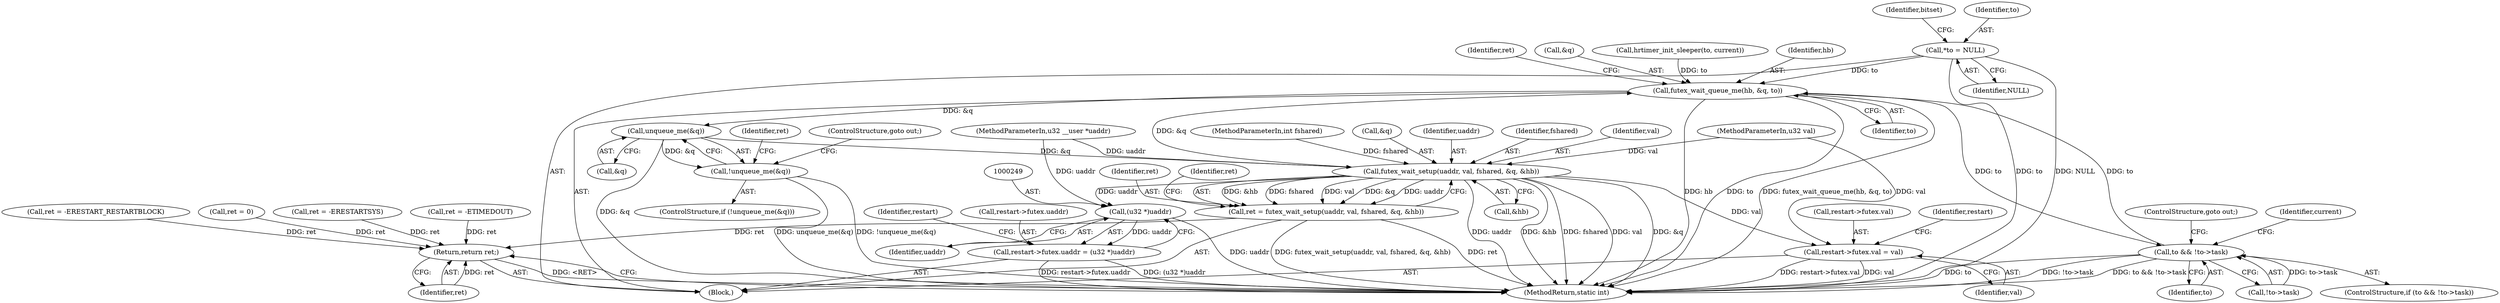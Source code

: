 digraph "0_linux_7ada876a8703f23befbb20a7465a702ee39b1704@pointer" {
"1000115" [label="(Call,*to = NULL)"];
"1000192" [label="(Call,futex_wait_queue_me(hb, &q, to))"];
"1000202" [label="(Call,unqueue_me(&q))"];
"1000181" [label="(Call,futex_wait_setup(uaddr, val, fshared, &q, &hb))"];
"1000179" [label="(Call,ret = futex_wait_setup(uaddr, val, fshared, &q, &hb))"];
"1000317" [label="(Return,return ret;)"];
"1000248" [label="(Call,(u32 *)uaddr)"];
"1000242" [label="(Call,restart->futex.uaddr = (u32 *)uaddr)"];
"1000251" [label="(Call,restart->futex.val = val)"];
"1000201" [label="(Call,!unqueue_me(&q))"];
"1000211" [label="(Call,to && !to->task)"];
"1000182" [label="(Identifier,uaddr)"];
"1000197" [label="(Call,ret = 0)"];
"1000242" [label="(Call,restart->futex.uaddr = (u32 *)uaddr)"];
"1000198" [label="(Identifier,ret)"];
"1000250" [label="(Identifier,uaddr)"];
"1000196" [label="(Identifier,to)"];
"1000243" [label="(Call,restart->futex.uaddr)"];
"1000319" [label="(MethodReturn,static int)"];
"1000221" [label="(Identifier,current)"];
"1000257" [label="(Identifier,val)"];
"1000223" [label="(Call,ret = -ERESTARTSYS)"];
"1000194" [label="(Call,&q)"];
"1000252" [label="(Call,restart->futex.val)"];
"1000212" [label="(Identifier,to)"];
"1000180" [label="(Identifier,ret)"];
"1000206" [label="(Call,ret = -ETIMEDOUT)"];
"1000205" [label="(ControlStructure,goto out;)"];
"1000117" [label="(Identifier,NULL)"];
"1000248" [label="(Call,(u32 *)uaddr)"];
"1000213" [label="(Call,!to->task)"];
"1000210" [label="(ControlStructure,if (to && !to->task))"];
"1000165" [label="(Call,hrtimer_init_sleeper(to, current))"];
"1000251" [label="(Call,restart->futex.val = val)"];
"1000184" [label="(Identifier,fshared)"];
"1000190" [label="(Identifier,ret)"];
"1000108" [label="(MethodParameterIn,u32 val)"];
"1000203" [label="(Call,&q)"];
"1000200" [label="(ControlStructure,if (!unqueue_me(&q)))"];
"1000299" [label="(Call,ret = -ERESTART_RESTARTBLOCK)"];
"1000211" [label="(Call,to && !to->task)"];
"1000124" [label="(Identifier,bitset)"];
"1000183" [label="(Identifier,val)"];
"1000217" [label="(ControlStructure,goto out;)"];
"1000207" [label="(Identifier,ret)"];
"1000107" [label="(MethodParameterIn,int fshared)"];
"1000187" [label="(Call,&hb)"];
"1000112" [label="(Block,)"];
"1000106" [label="(MethodParameterIn,u32 __user *uaddr)"];
"1000202" [label="(Call,unqueue_me(&q))"];
"1000116" [label="(Identifier,to)"];
"1000115" [label="(Call,*to = NULL)"];
"1000201" [label="(Call,!unqueue_me(&q))"];
"1000179" [label="(Call,ret = futex_wait_setup(uaddr, val, fshared, &q, &hb))"];
"1000192" [label="(Call,futex_wait_queue_me(hb, &q, to))"];
"1000261" [label="(Identifier,restart)"];
"1000317" [label="(Return,return ret;)"];
"1000185" [label="(Call,&q)"];
"1000193" [label="(Identifier,hb)"];
"1000181" [label="(Call,futex_wait_setup(uaddr, val, fshared, &q, &hb))"];
"1000318" [label="(Identifier,ret)"];
"1000254" [label="(Identifier,restart)"];
"1000115" -> "1000112"  [label="AST: "];
"1000115" -> "1000117"  [label="CFG: "];
"1000116" -> "1000115"  [label="AST: "];
"1000117" -> "1000115"  [label="AST: "];
"1000124" -> "1000115"  [label="CFG: "];
"1000115" -> "1000319"  [label="DDG: NULL"];
"1000115" -> "1000319"  [label="DDG: to"];
"1000115" -> "1000192"  [label="DDG: to"];
"1000192" -> "1000112"  [label="AST: "];
"1000192" -> "1000196"  [label="CFG: "];
"1000193" -> "1000192"  [label="AST: "];
"1000194" -> "1000192"  [label="AST: "];
"1000196" -> "1000192"  [label="AST: "];
"1000198" -> "1000192"  [label="CFG: "];
"1000192" -> "1000319"  [label="DDG: hb"];
"1000192" -> "1000319"  [label="DDG: to"];
"1000192" -> "1000319"  [label="DDG: futex_wait_queue_me(hb, &q, to)"];
"1000181" -> "1000192"  [label="DDG: &q"];
"1000165" -> "1000192"  [label="DDG: to"];
"1000211" -> "1000192"  [label="DDG: to"];
"1000192" -> "1000202"  [label="DDG: &q"];
"1000192" -> "1000211"  [label="DDG: to"];
"1000202" -> "1000201"  [label="AST: "];
"1000202" -> "1000203"  [label="CFG: "];
"1000203" -> "1000202"  [label="AST: "];
"1000201" -> "1000202"  [label="CFG: "];
"1000202" -> "1000319"  [label="DDG: &q"];
"1000202" -> "1000181"  [label="DDG: &q"];
"1000202" -> "1000201"  [label="DDG: &q"];
"1000181" -> "1000179"  [label="AST: "];
"1000181" -> "1000187"  [label="CFG: "];
"1000182" -> "1000181"  [label="AST: "];
"1000183" -> "1000181"  [label="AST: "];
"1000184" -> "1000181"  [label="AST: "];
"1000185" -> "1000181"  [label="AST: "];
"1000187" -> "1000181"  [label="AST: "];
"1000179" -> "1000181"  [label="CFG: "];
"1000181" -> "1000319"  [label="DDG: &q"];
"1000181" -> "1000319"  [label="DDG: uaddr"];
"1000181" -> "1000319"  [label="DDG: &hb"];
"1000181" -> "1000319"  [label="DDG: fshared"];
"1000181" -> "1000319"  [label="DDG: val"];
"1000181" -> "1000179"  [label="DDG: &hb"];
"1000181" -> "1000179"  [label="DDG: fshared"];
"1000181" -> "1000179"  [label="DDG: val"];
"1000181" -> "1000179"  [label="DDG: &q"];
"1000181" -> "1000179"  [label="DDG: uaddr"];
"1000106" -> "1000181"  [label="DDG: uaddr"];
"1000108" -> "1000181"  [label="DDG: val"];
"1000107" -> "1000181"  [label="DDG: fshared"];
"1000181" -> "1000248"  [label="DDG: uaddr"];
"1000181" -> "1000251"  [label="DDG: val"];
"1000179" -> "1000112"  [label="AST: "];
"1000180" -> "1000179"  [label="AST: "];
"1000190" -> "1000179"  [label="CFG: "];
"1000179" -> "1000319"  [label="DDG: futex_wait_setup(uaddr, val, fshared, &q, &hb)"];
"1000179" -> "1000319"  [label="DDG: ret"];
"1000179" -> "1000317"  [label="DDG: ret"];
"1000317" -> "1000112"  [label="AST: "];
"1000317" -> "1000318"  [label="CFG: "];
"1000318" -> "1000317"  [label="AST: "];
"1000319" -> "1000317"  [label="CFG: "];
"1000317" -> "1000319"  [label="DDG: <RET>"];
"1000318" -> "1000317"  [label="DDG: ret"];
"1000206" -> "1000317"  [label="DDG: ret"];
"1000299" -> "1000317"  [label="DDG: ret"];
"1000223" -> "1000317"  [label="DDG: ret"];
"1000197" -> "1000317"  [label="DDG: ret"];
"1000248" -> "1000242"  [label="AST: "];
"1000248" -> "1000250"  [label="CFG: "];
"1000249" -> "1000248"  [label="AST: "];
"1000250" -> "1000248"  [label="AST: "];
"1000242" -> "1000248"  [label="CFG: "];
"1000248" -> "1000319"  [label="DDG: uaddr"];
"1000248" -> "1000242"  [label="DDG: uaddr"];
"1000106" -> "1000248"  [label="DDG: uaddr"];
"1000242" -> "1000112"  [label="AST: "];
"1000243" -> "1000242"  [label="AST: "];
"1000254" -> "1000242"  [label="CFG: "];
"1000242" -> "1000319"  [label="DDG: (u32 *)uaddr"];
"1000242" -> "1000319"  [label="DDG: restart->futex.uaddr"];
"1000251" -> "1000112"  [label="AST: "];
"1000251" -> "1000257"  [label="CFG: "];
"1000252" -> "1000251"  [label="AST: "];
"1000257" -> "1000251"  [label="AST: "];
"1000261" -> "1000251"  [label="CFG: "];
"1000251" -> "1000319"  [label="DDG: val"];
"1000251" -> "1000319"  [label="DDG: restart->futex.val"];
"1000108" -> "1000251"  [label="DDG: val"];
"1000201" -> "1000200"  [label="AST: "];
"1000205" -> "1000201"  [label="CFG: "];
"1000207" -> "1000201"  [label="CFG: "];
"1000201" -> "1000319"  [label="DDG: !unqueue_me(&q)"];
"1000201" -> "1000319"  [label="DDG: unqueue_me(&q)"];
"1000211" -> "1000210"  [label="AST: "];
"1000211" -> "1000212"  [label="CFG: "];
"1000211" -> "1000213"  [label="CFG: "];
"1000212" -> "1000211"  [label="AST: "];
"1000213" -> "1000211"  [label="AST: "];
"1000217" -> "1000211"  [label="CFG: "];
"1000221" -> "1000211"  [label="CFG: "];
"1000211" -> "1000319"  [label="DDG: to"];
"1000211" -> "1000319"  [label="DDG: !to->task"];
"1000211" -> "1000319"  [label="DDG: to && !to->task"];
"1000213" -> "1000211"  [label="DDG: to->task"];
}
